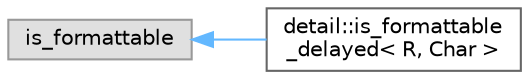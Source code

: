 digraph "类继承关系图"
{
 // LATEX_PDF_SIZE
  bgcolor="transparent";
  edge [fontname=Helvetica,fontsize=10,labelfontname=Helvetica,labelfontsize=10];
  node [fontname=Helvetica,fontsize=10,shape=box,height=0.2,width=0.4];
  rankdir="LR";
  Node0 [id="Node000000",label="is_formattable",height=0.2,width=0.4,color="grey60", fillcolor="#E0E0E0", style="filled",tooltip=" "];
  Node0 -> Node1 [id="edge1101_Node000000_Node000001",dir="back",color="steelblue1",style="solid",tooltip=" "];
  Node1 [id="Node000001",label="detail::is_formattable\l_delayed\< R, Char \>",height=0.2,width=0.4,color="grey40", fillcolor="white", style="filled",URL="$structdetail_1_1is__formattable__delayed.html",tooltip=" "];
}
